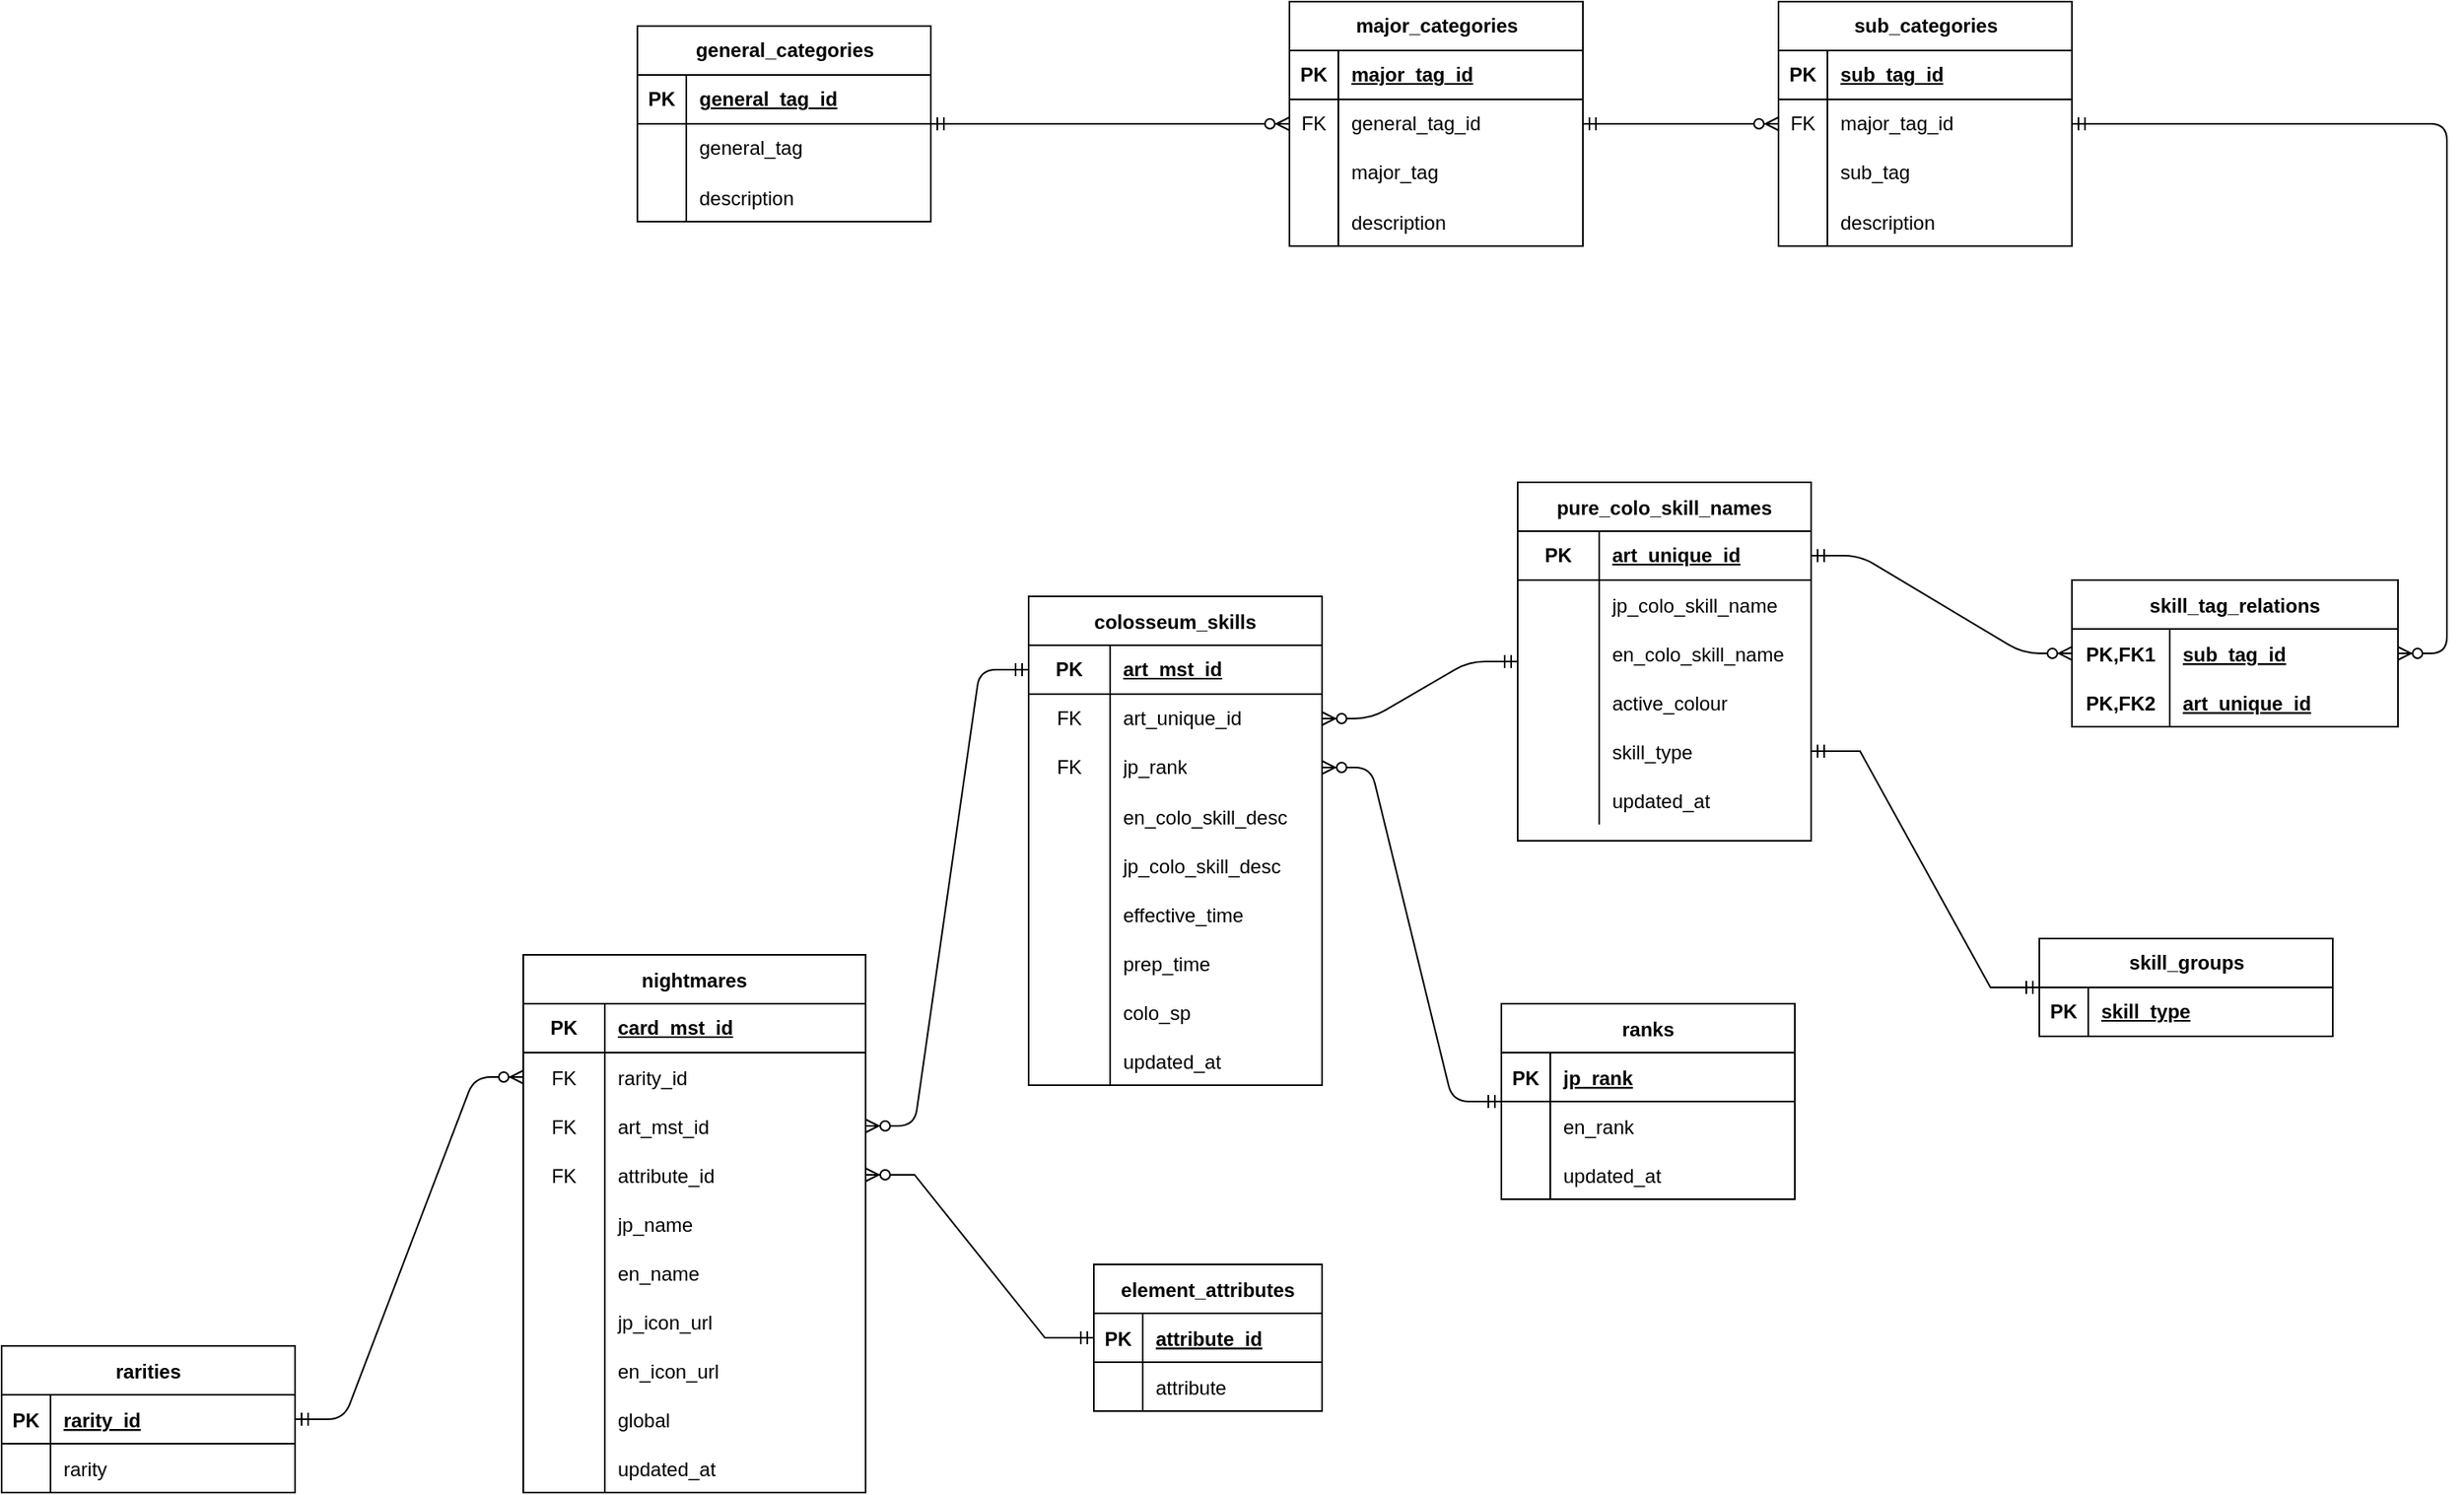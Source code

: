 <mxfile version="21.3.3" type="device">
  <diagram id="wpCMQ-WfdFT2mB1zbhHd" name="Page-1">
    <mxGraphModel dx="2037" dy="1897" grid="1" gridSize="10" guides="1" tooltips="1" connect="1" arrows="1" fold="1" page="1" pageScale="1" pageWidth="850" pageHeight="1100" math="0" shadow="0">
      <root>
        <mxCell id="0" />
        <mxCell id="1" parent="0" />
        <mxCell id="XLu-fi0Ga7GcABhSvW0O-1" value="colosseum_skills" style="shape=table;startSize=30;container=1;collapsible=1;childLayout=tableLayout;fixedRows=1;rowLines=0;fontStyle=1;align=center;resizeLast=1;" parent="1" vertex="1">
          <mxGeometry x="690" y="-440" width="180" height="300" as="geometry" />
        </mxCell>
        <mxCell id="hcIT6RSWGBVdwTrndITN-65" value="" style="shape=tableRow;horizontal=0;startSize=0;swimlaneHead=0;swimlaneBody=0;fillColor=none;collapsible=0;dropTarget=0;points=[[0,0.5],[1,0.5]];portConstraint=eastwest;top=0;left=0;right=0;bottom=1;" vertex="1" parent="XLu-fi0Ga7GcABhSvW0O-1">
          <mxGeometry y="30" width="180" height="30" as="geometry" />
        </mxCell>
        <mxCell id="hcIT6RSWGBVdwTrndITN-66" value="PK" style="shape=partialRectangle;connectable=0;fillColor=none;top=0;left=0;bottom=0;right=0;fontStyle=1;overflow=hidden;whiteSpace=wrap;html=1;" vertex="1" parent="hcIT6RSWGBVdwTrndITN-65">
          <mxGeometry width="50" height="30" as="geometry">
            <mxRectangle width="50" height="30" as="alternateBounds" />
          </mxGeometry>
        </mxCell>
        <mxCell id="hcIT6RSWGBVdwTrndITN-67" value="art_mst_id" style="shape=partialRectangle;connectable=0;fillColor=none;top=0;left=0;bottom=0;right=0;align=left;spacingLeft=6;fontStyle=5;overflow=hidden;whiteSpace=wrap;html=1;" vertex="1" parent="hcIT6RSWGBVdwTrndITN-65">
          <mxGeometry x="50" width="130" height="30" as="geometry">
            <mxRectangle width="130" height="30" as="alternateBounds" />
          </mxGeometry>
        </mxCell>
        <mxCell id="hcIT6RSWGBVdwTrndITN-106" value="" style="shape=tableRow;horizontal=0;startSize=0;swimlaneHead=0;swimlaneBody=0;fillColor=none;collapsible=0;dropTarget=0;points=[[0,0.5],[1,0.5]];portConstraint=eastwest;top=0;left=0;right=0;bottom=0;" vertex="1" parent="XLu-fi0Ga7GcABhSvW0O-1">
          <mxGeometry y="60" width="180" height="30" as="geometry" />
        </mxCell>
        <mxCell id="hcIT6RSWGBVdwTrndITN-107" value="FK" style="shape=partialRectangle;connectable=0;fillColor=none;top=0;left=0;bottom=0;right=0;fontStyle=0;overflow=hidden;whiteSpace=wrap;html=1;" vertex="1" parent="hcIT6RSWGBVdwTrndITN-106">
          <mxGeometry width="50" height="30" as="geometry">
            <mxRectangle width="50" height="30" as="alternateBounds" />
          </mxGeometry>
        </mxCell>
        <mxCell id="hcIT6RSWGBVdwTrndITN-108" value="art_unique_id" style="shape=partialRectangle;connectable=0;fillColor=none;top=0;left=0;bottom=0;right=0;align=left;spacingLeft=6;fontStyle=0;overflow=hidden;whiteSpace=wrap;html=1;" vertex="1" parent="hcIT6RSWGBVdwTrndITN-106">
          <mxGeometry x="50" width="130" height="30" as="geometry">
            <mxRectangle width="130" height="30" as="alternateBounds" />
          </mxGeometry>
        </mxCell>
        <mxCell id="hcIT6RSWGBVdwTrndITN-109" value="" style="shape=tableRow;horizontal=0;startSize=0;swimlaneHead=0;swimlaneBody=0;fillColor=none;collapsible=0;dropTarget=0;points=[[0,0.5],[1,0.5]];portConstraint=eastwest;top=0;left=0;right=0;bottom=0;" vertex="1" parent="XLu-fi0Ga7GcABhSvW0O-1">
          <mxGeometry y="90" width="180" height="30" as="geometry" />
        </mxCell>
        <mxCell id="hcIT6RSWGBVdwTrndITN-110" value="FK" style="shape=partialRectangle;connectable=0;fillColor=none;top=0;left=0;bottom=0;right=0;fontStyle=0;overflow=hidden;whiteSpace=wrap;html=1;" vertex="1" parent="hcIT6RSWGBVdwTrndITN-109">
          <mxGeometry width="50" height="30" as="geometry">
            <mxRectangle width="50" height="30" as="alternateBounds" />
          </mxGeometry>
        </mxCell>
        <mxCell id="hcIT6RSWGBVdwTrndITN-111" value="jp_rank" style="shape=partialRectangle;connectable=0;fillColor=none;top=0;left=0;bottom=0;right=0;align=left;spacingLeft=6;fontStyle=0;overflow=hidden;whiteSpace=wrap;html=1;" vertex="1" parent="hcIT6RSWGBVdwTrndITN-109">
          <mxGeometry x="50" width="130" height="30" as="geometry">
            <mxRectangle width="130" height="30" as="alternateBounds" />
          </mxGeometry>
        </mxCell>
        <mxCell id="HWZdlvp0xTMX7JYp3wMG-40" value="" style="shape=partialRectangle;collapsible=0;dropTarget=0;pointerEvents=0;fillColor=none;top=0;left=0;bottom=0;right=0;points=[[0,0.5],[1,0.5]];portConstraint=eastwest;" parent="XLu-fi0Ga7GcABhSvW0O-1" vertex="1">
          <mxGeometry y="120" width="180" height="30" as="geometry" />
        </mxCell>
        <mxCell id="HWZdlvp0xTMX7JYp3wMG-41" value="" style="shape=partialRectangle;connectable=0;fillColor=none;top=0;left=0;bottom=0;right=0;editable=1;overflow=hidden;" parent="HWZdlvp0xTMX7JYp3wMG-40" vertex="1">
          <mxGeometry width="50" height="30" as="geometry">
            <mxRectangle width="50" height="30" as="alternateBounds" />
          </mxGeometry>
        </mxCell>
        <mxCell id="HWZdlvp0xTMX7JYp3wMG-42" value="en_colo_skill_desc" style="shape=partialRectangle;connectable=0;fillColor=none;top=0;left=0;bottom=0;right=0;align=left;spacingLeft=6;overflow=hidden;" parent="HWZdlvp0xTMX7JYp3wMG-40" vertex="1">
          <mxGeometry x="50" width="130" height="30" as="geometry">
            <mxRectangle width="130" height="30" as="alternateBounds" />
          </mxGeometry>
        </mxCell>
        <mxCell id="XLu-fi0Ga7GcABhSvW0O-5" value="" style="shape=tableRow;horizontal=0;startSize=0;swimlaneHead=0;swimlaneBody=0;fillColor=none;collapsible=0;dropTarget=0;points=[[0,0.5],[1,0.5]];portConstraint=eastwest;top=0;left=0;right=0;bottom=0;" parent="XLu-fi0Ga7GcABhSvW0O-1" vertex="1">
          <mxGeometry y="150" width="180" height="30" as="geometry" />
        </mxCell>
        <mxCell id="XLu-fi0Ga7GcABhSvW0O-6" value="" style="shape=partialRectangle;connectable=0;fillColor=none;top=0;left=0;bottom=0;right=0;editable=1;overflow=hidden;" parent="XLu-fi0Ga7GcABhSvW0O-5" vertex="1">
          <mxGeometry width="50" height="30" as="geometry">
            <mxRectangle width="50" height="30" as="alternateBounds" />
          </mxGeometry>
        </mxCell>
        <mxCell id="XLu-fi0Ga7GcABhSvW0O-7" value="jp_colo_skill_desc" style="shape=partialRectangle;connectable=0;fillColor=none;top=0;left=0;bottom=0;right=0;align=left;spacingLeft=6;overflow=hidden;" parent="XLu-fi0Ga7GcABhSvW0O-5" vertex="1">
          <mxGeometry x="50" width="130" height="30" as="geometry">
            <mxRectangle width="130" height="30" as="alternateBounds" />
          </mxGeometry>
        </mxCell>
        <mxCell id="XLu-fi0Ga7GcABhSvW0O-11" value="" style="shape=tableRow;horizontal=0;startSize=0;swimlaneHead=0;swimlaneBody=0;fillColor=none;collapsible=0;dropTarget=0;points=[[0,0.5],[1,0.5]];portConstraint=eastwest;top=0;left=0;right=0;bottom=0;" parent="XLu-fi0Ga7GcABhSvW0O-1" vertex="1">
          <mxGeometry y="180" width="180" height="30" as="geometry" />
        </mxCell>
        <mxCell id="XLu-fi0Ga7GcABhSvW0O-12" value="" style="shape=partialRectangle;connectable=0;fillColor=none;top=0;left=0;bottom=0;right=0;editable=1;overflow=hidden;" parent="XLu-fi0Ga7GcABhSvW0O-11" vertex="1">
          <mxGeometry width="50" height="30" as="geometry">
            <mxRectangle width="50" height="30" as="alternateBounds" />
          </mxGeometry>
        </mxCell>
        <mxCell id="XLu-fi0Ga7GcABhSvW0O-13" value="effective_time" style="shape=partialRectangle;connectable=0;fillColor=none;top=0;left=0;bottom=0;right=0;align=left;spacingLeft=6;overflow=hidden;" parent="XLu-fi0Ga7GcABhSvW0O-11" vertex="1">
          <mxGeometry x="50" width="130" height="30" as="geometry">
            <mxRectangle width="130" height="30" as="alternateBounds" />
          </mxGeometry>
        </mxCell>
        <mxCell id="XLu-fi0Ga7GcABhSvW0O-8" value="" style="shape=tableRow;horizontal=0;startSize=0;swimlaneHead=0;swimlaneBody=0;fillColor=none;collapsible=0;dropTarget=0;points=[[0,0.5],[1,0.5]];portConstraint=eastwest;top=0;left=0;right=0;bottom=0;" parent="XLu-fi0Ga7GcABhSvW0O-1" vertex="1">
          <mxGeometry y="210" width="180" height="30" as="geometry" />
        </mxCell>
        <mxCell id="XLu-fi0Ga7GcABhSvW0O-9" value="" style="shape=partialRectangle;connectable=0;fillColor=none;top=0;left=0;bottom=0;right=0;editable=1;overflow=hidden;" parent="XLu-fi0Ga7GcABhSvW0O-8" vertex="1">
          <mxGeometry width="50" height="30" as="geometry">
            <mxRectangle width="50" height="30" as="alternateBounds" />
          </mxGeometry>
        </mxCell>
        <mxCell id="XLu-fi0Ga7GcABhSvW0O-10" value="prep_time" style="shape=partialRectangle;connectable=0;fillColor=none;top=0;left=0;bottom=0;right=0;align=left;spacingLeft=6;overflow=hidden;" parent="XLu-fi0Ga7GcABhSvW0O-8" vertex="1">
          <mxGeometry x="50" width="130" height="30" as="geometry">
            <mxRectangle width="130" height="30" as="alternateBounds" />
          </mxGeometry>
        </mxCell>
        <mxCell id="XLu-fi0Ga7GcABhSvW0O-70" value="" style="shape=tableRow;horizontal=0;startSize=0;swimlaneHead=0;swimlaneBody=0;fillColor=none;collapsible=0;dropTarget=0;points=[[0,0.5],[1,0.5]];portConstraint=eastwest;top=0;left=0;right=0;bottom=0;" parent="XLu-fi0Ga7GcABhSvW0O-1" vertex="1">
          <mxGeometry y="240" width="180" height="30" as="geometry" />
        </mxCell>
        <mxCell id="XLu-fi0Ga7GcABhSvW0O-71" value="" style="shape=partialRectangle;connectable=0;fillColor=none;top=0;left=0;bottom=0;right=0;editable=1;overflow=hidden;" parent="XLu-fi0Ga7GcABhSvW0O-70" vertex="1">
          <mxGeometry width="50" height="30" as="geometry">
            <mxRectangle width="50" height="30" as="alternateBounds" />
          </mxGeometry>
        </mxCell>
        <mxCell id="XLu-fi0Ga7GcABhSvW0O-72" value="colo_sp" style="shape=partialRectangle;connectable=0;fillColor=none;top=0;left=0;bottom=0;right=0;align=left;spacingLeft=6;overflow=hidden;" parent="XLu-fi0Ga7GcABhSvW0O-70" vertex="1">
          <mxGeometry x="50" width="130" height="30" as="geometry">
            <mxRectangle width="130" height="30" as="alternateBounds" />
          </mxGeometry>
        </mxCell>
        <mxCell id="hcIT6RSWGBVdwTrndITN-122" value="" style="shape=tableRow;horizontal=0;startSize=0;swimlaneHead=0;swimlaneBody=0;fillColor=none;collapsible=0;dropTarget=0;points=[[0,0.5],[1,0.5]];portConstraint=eastwest;top=0;left=0;right=0;bottom=0;" vertex="1" parent="XLu-fi0Ga7GcABhSvW0O-1">
          <mxGeometry y="270" width="180" height="30" as="geometry" />
        </mxCell>
        <mxCell id="hcIT6RSWGBVdwTrndITN-123" value="" style="shape=partialRectangle;connectable=0;fillColor=none;top=0;left=0;bottom=0;right=0;editable=1;overflow=hidden;" vertex="1" parent="hcIT6RSWGBVdwTrndITN-122">
          <mxGeometry width="50" height="30" as="geometry">
            <mxRectangle width="50" height="30" as="alternateBounds" />
          </mxGeometry>
        </mxCell>
        <mxCell id="hcIT6RSWGBVdwTrndITN-124" value="updated_at" style="shape=partialRectangle;connectable=0;fillColor=none;top=0;left=0;bottom=0;right=0;align=left;spacingLeft=6;overflow=hidden;" vertex="1" parent="hcIT6RSWGBVdwTrndITN-122">
          <mxGeometry x="50" width="130" height="30" as="geometry">
            <mxRectangle width="130" height="30" as="alternateBounds" />
          </mxGeometry>
        </mxCell>
        <mxCell id="XLu-fi0Ga7GcABhSvW0O-66" value="nightmares" style="shape=table;startSize=30;container=1;collapsible=1;childLayout=tableLayout;fixedRows=1;rowLines=0;fontStyle=1;align=center;resizeLast=1;" parent="1" vertex="1">
          <mxGeometry x="380" y="-220" width="210" height="330" as="geometry" />
        </mxCell>
        <mxCell id="hcIT6RSWGBVdwTrndITN-68" value="" style="shape=tableRow;horizontal=0;startSize=0;swimlaneHead=0;swimlaneBody=0;fillColor=none;collapsible=0;dropTarget=0;points=[[0,0.5],[1,0.5]];portConstraint=eastwest;top=0;left=0;right=0;bottom=1;" vertex="1" parent="XLu-fi0Ga7GcABhSvW0O-66">
          <mxGeometry y="30" width="210" height="30" as="geometry" />
        </mxCell>
        <mxCell id="hcIT6RSWGBVdwTrndITN-69" value="PK" style="shape=partialRectangle;connectable=0;fillColor=none;top=0;left=0;bottom=0;right=0;fontStyle=1;overflow=hidden;whiteSpace=wrap;html=1;" vertex="1" parent="hcIT6RSWGBVdwTrndITN-68">
          <mxGeometry width="50" height="30" as="geometry">
            <mxRectangle width="50" height="30" as="alternateBounds" />
          </mxGeometry>
        </mxCell>
        <mxCell id="hcIT6RSWGBVdwTrndITN-70" value="card_mst_id" style="shape=partialRectangle;connectable=0;fillColor=none;top=0;left=0;bottom=0;right=0;align=left;spacingLeft=6;fontStyle=5;overflow=hidden;whiteSpace=wrap;html=1;" vertex="1" parent="hcIT6RSWGBVdwTrndITN-68">
          <mxGeometry x="50" width="160" height="30" as="geometry">
            <mxRectangle width="160" height="30" as="alternateBounds" />
          </mxGeometry>
        </mxCell>
        <mxCell id="hcIT6RSWGBVdwTrndITN-112" value="" style="shape=tableRow;horizontal=0;startSize=0;swimlaneHead=0;swimlaneBody=0;fillColor=none;collapsible=0;dropTarget=0;points=[[0,0.5],[1,0.5]];portConstraint=eastwest;top=0;left=0;right=0;bottom=0;" vertex="1" parent="XLu-fi0Ga7GcABhSvW0O-66">
          <mxGeometry y="60" width="210" height="30" as="geometry" />
        </mxCell>
        <mxCell id="hcIT6RSWGBVdwTrndITN-113" value="FK" style="shape=partialRectangle;connectable=0;fillColor=none;top=0;left=0;bottom=0;right=0;fontStyle=0;overflow=hidden;" vertex="1" parent="hcIT6RSWGBVdwTrndITN-112">
          <mxGeometry width="50" height="30" as="geometry">
            <mxRectangle width="50" height="30" as="alternateBounds" />
          </mxGeometry>
        </mxCell>
        <mxCell id="hcIT6RSWGBVdwTrndITN-114" value="rarity_id" style="shape=partialRectangle;connectable=0;fillColor=none;top=0;left=0;bottom=0;right=0;align=left;spacingLeft=6;fontStyle=0;overflow=hidden;" vertex="1" parent="hcIT6RSWGBVdwTrndITN-112">
          <mxGeometry x="50" width="160" height="30" as="geometry">
            <mxRectangle width="160" height="30" as="alternateBounds" />
          </mxGeometry>
        </mxCell>
        <mxCell id="XLu-fi0Ga7GcABhSvW0O-109" value="" style="shape=tableRow;horizontal=0;startSize=0;swimlaneHead=0;swimlaneBody=0;fillColor=none;collapsible=0;dropTarget=0;points=[[0,0.5],[1,0.5]];portConstraint=eastwest;top=0;left=0;right=0;bottom=0;" parent="XLu-fi0Ga7GcABhSvW0O-66" vertex="1">
          <mxGeometry y="90" width="210" height="30" as="geometry" />
        </mxCell>
        <mxCell id="XLu-fi0Ga7GcABhSvW0O-110" value="FK" style="shape=partialRectangle;connectable=0;fillColor=none;top=0;left=0;bottom=0;right=0;fontStyle=0;overflow=hidden;" parent="XLu-fi0Ga7GcABhSvW0O-109" vertex="1">
          <mxGeometry width="50" height="30" as="geometry">
            <mxRectangle width="50" height="30" as="alternateBounds" />
          </mxGeometry>
        </mxCell>
        <mxCell id="XLu-fi0Ga7GcABhSvW0O-111" value="art_mst_id" style="shape=partialRectangle;connectable=0;fillColor=none;top=0;left=0;bottom=0;right=0;align=left;spacingLeft=6;fontStyle=0;overflow=hidden;" parent="XLu-fi0Ga7GcABhSvW0O-109" vertex="1">
          <mxGeometry x="50" width="160" height="30" as="geometry">
            <mxRectangle width="160" height="30" as="alternateBounds" />
          </mxGeometry>
        </mxCell>
        <mxCell id="XLu-fi0Ga7GcABhSvW0O-100" value="" style="shape=tableRow;horizontal=0;startSize=0;swimlaneHead=0;swimlaneBody=0;fillColor=none;collapsible=0;dropTarget=0;points=[[0,0.5],[1,0.5]];portConstraint=eastwest;top=0;left=0;right=0;bottom=0;" parent="XLu-fi0Ga7GcABhSvW0O-66" vertex="1">
          <mxGeometry y="120" width="210" height="30" as="geometry" />
        </mxCell>
        <mxCell id="XLu-fi0Ga7GcABhSvW0O-101" value="FK" style="shape=partialRectangle;connectable=0;fillColor=none;top=0;left=0;bottom=0;right=0;fontStyle=0;overflow=hidden;" parent="XLu-fi0Ga7GcABhSvW0O-100" vertex="1">
          <mxGeometry width="50" height="30" as="geometry">
            <mxRectangle width="50" height="30" as="alternateBounds" />
          </mxGeometry>
        </mxCell>
        <mxCell id="XLu-fi0Ga7GcABhSvW0O-102" value="attribute_id" style="shape=partialRectangle;connectable=0;fillColor=none;top=0;left=0;bottom=0;right=0;align=left;spacingLeft=6;fontStyle=0;overflow=hidden;" parent="XLu-fi0Ga7GcABhSvW0O-100" vertex="1">
          <mxGeometry x="50" width="160" height="30" as="geometry">
            <mxRectangle width="160" height="30" as="alternateBounds" />
          </mxGeometry>
        </mxCell>
        <mxCell id="hcIT6RSWGBVdwTrndITN-91" value="" style="shape=tableRow;horizontal=0;startSize=0;swimlaneHead=0;swimlaneBody=0;fillColor=none;collapsible=0;dropTarget=0;points=[[0,0.5],[1,0.5]];portConstraint=eastwest;top=0;left=0;right=0;bottom=0;" vertex="1" parent="XLu-fi0Ga7GcABhSvW0O-66">
          <mxGeometry y="150" width="210" height="30" as="geometry" />
        </mxCell>
        <mxCell id="hcIT6RSWGBVdwTrndITN-92" value="" style="shape=partialRectangle;connectable=0;fillColor=none;top=0;left=0;bottom=0;right=0;editable=1;overflow=hidden;" vertex="1" parent="hcIT6RSWGBVdwTrndITN-91">
          <mxGeometry width="50" height="30" as="geometry">
            <mxRectangle width="50" height="30" as="alternateBounds" />
          </mxGeometry>
        </mxCell>
        <mxCell id="hcIT6RSWGBVdwTrndITN-93" value="jp_name" style="shape=partialRectangle;connectable=0;fillColor=none;top=0;left=0;bottom=0;right=0;align=left;spacingLeft=6;overflow=hidden;" vertex="1" parent="hcIT6RSWGBVdwTrndITN-91">
          <mxGeometry x="50" width="160" height="30" as="geometry">
            <mxRectangle width="160" height="30" as="alternateBounds" />
          </mxGeometry>
        </mxCell>
        <mxCell id="hcIT6RSWGBVdwTrndITN-88" value="" style="shape=tableRow;horizontal=0;startSize=0;swimlaneHead=0;swimlaneBody=0;fillColor=none;collapsible=0;dropTarget=0;points=[[0,0.5],[1,0.5]];portConstraint=eastwest;top=0;left=0;right=0;bottom=0;" vertex="1" parent="XLu-fi0Ga7GcABhSvW0O-66">
          <mxGeometry y="180" width="210" height="30" as="geometry" />
        </mxCell>
        <mxCell id="hcIT6RSWGBVdwTrndITN-89" value="" style="shape=partialRectangle;connectable=0;fillColor=none;top=0;left=0;bottom=0;right=0;editable=1;overflow=hidden;" vertex="1" parent="hcIT6RSWGBVdwTrndITN-88">
          <mxGeometry width="50" height="30" as="geometry">
            <mxRectangle width="50" height="30" as="alternateBounds" />
          </mxGeometry>
        </mxCell>
        <mxCell id="hcIT6RSWGBVdwTrndITN-90" value="en_name" style="shape=partialRectangle;connectable=0;fillColor=none;top=0;left=0;bottom=0;right=0;align=left;spacingLeft=6;overflow=hidden;" vertex="1" parent="hcIT6RSWGBVdwTrndITN-88">
          <mxGeometry x="50" width="160" height="30" as="geometry">
            <mxRectangle width="160" height="30" as="alternateBounds" />
          </mxGeometry>
        </mxCell>
        <mxCell id="HWZdlvp0xTMX7JYp3wMG-90" value="" style="shape=partialRectangle;collapsible=0;dropTarget=0;pointerEvents=0;fillColor=none;top=0;left=0;bottom=0;right=0;points=[[0,0.5],[1,0.5]];portConstraint=eastwest;" parent="XLu-fi0Ga7GcABhSvW0O-66" vertex="1">
          <mxGeometry y="210" width="210" height="30" as="geometry" />
        </mxCell>
        <mxCell id="HWZdlvp0xTMX7JYp3wMG-91" value="" style="shape=partialRectangle;connectable=0;fillColor=none;top=0;left=0;bottom=0;right=0;editable=1;overflow=hidden;" parent="HWZdlvp0xTMX7JYp3wMG-90" vertex="1">
          <mxGeometry width="50" height="30" as="geometry">
            <mxRectangle width="50" height="30" as="alternateBounds" />
          </mxGeometry>
        </mxCell>
        <mxCell id="HWZdlvp0xTMX7JYp3wMG-92" value="jp_icon_url" style="shape=partialRectangle;connectable=0;fillColor=none;top=0;left=0;bottom=0;right=0;align=left;spacingLeft=6;overflow=hidden;" parent="HWZdlvp0xTMX7JYp3wMG-90" vertex="1">
          <mxGeometry x="50" width="160" height="30" as="geometry">
            <mxRectangle width="160" height="30" as="alternateBounds" />
          </mxGeometry>
        </mxCell>
        <mxCell id="HWZdlvp0xTMX7JYp3wMG-93" value="" style="shape=partialRectangle;collapsible=0;dropTarget=0;pointerEvents=0;fillColor=none;top=0;left=0;bottom=0;right=0;points=[[0,0.5],[1,0.5]];portConstraint=eastwest;" parent="XLu-fi0Ga7GcABhSvW0O-66" vertex="1">
          <mxGeometry y="240" width="210" height="30" as="geometry" />
        </mxCell>
        <mxCell id="HWZdlvp0xTMX7JYp3wMG-94" value="" style="shape=partialRectangle;connectable=0;fillColor=none;top=0;left=0;bottom=0;right=0;editable=1;overflow=hidden;" parent="HWZdlvp0xTMX7JYp3wMG-93" vertex="1">
          <mxGeometry width="50" height="30" as="geometry">
            <mxRectangle width="50" height="30" as="alternateBounds" />
          </mxGeometry>
        </mxCell>
        <mxCell id="HWZdlvp0xTMX7JYp3wMG-95" value="en_icon_url" style="shape=partialRectangle;connectable=0;fillColor=none;top=0;left=0;bottom=0;right=0;align=left;spacingLeft=6;overflow=hidden;" parent="HWZdlvp0xTMX7JYp3wMG-93" vertex="1">
          <mxGeometry x="50" width="160" height="30" as="geometry">
            <mxRectangle width="160" height="30" as="alternateBounds" />
          </mxGeometry>
        </mxCell>
        <mxCell id="XLu-fi0Ga7GcABhSvW0O-76" value="" style="shape=tableRow;horizontal=0;startSize=0;swimlaneHead=0;swimlaneBody=0;fillColor=none;collapsible=0;dropTarget=0;points=[[0,0.5],[1,0.5]];portConstraint=eastwest;top=0;left=0;right=0;bottom=0;" parent="XLu-fi0Ga7GcABhSvW0O-66" vertex="1">
          <mxGeometry y="270" width="210" height="30" as="geometry" />
        </mxCell>
        <mxCell id="XLu-fi0Ga7GcABhSvW0O-77" value="" style="shape=partialRectangle;connectable=0;fillColor=none;top=0;left=0;bottom=0;right=0;editable=1;overflow=hidden;" parent="XLu-fi0Ga7GcABhSvW0O-76" vertex="1">
          <mxGeometry width="50" height="30" as="geometry">
            <mxRectangle width="50" height="30" as="alternateBounds" />
          </mxGeometry>
        </mxCell>
        <mxCell id="XLu-fi0Ga7GcABhSvW0O-78" value="global" style="shape=partialRectangle;connectable=0;fillColor=none;top=0;left=0;bottom=0;right=0;align=left;spacingLeft=6;overflow=hidden;" parent="XLu-fi0Ga7GcABhSvW0O-76" vertex="1">
          <mxGeometry x="50" width="160" height="30" as="geometry">
            <mxRectangle width="160" height="30" as="alternateBounds" />
          </mxGeometry>
        </mxCell>
        <mxCell id="XLu-fi0Ga7GcABhSvW0O-103" value="" style="shape=tableRow;horizontal=0;startSize=0;swimlaneHead=0;swimlaneBody=0;fillColor=none;collapsible=0;dropTarget=0;points=[[0,0.5],[1,0.5]];portConstraint=eastwest;top=0;left=0;right=0;bottom=0;" parent="XLu-fi0Ga7GcABhSvW0O-66" vertex="1">
          <mxGeometry y="300" width="210" height="30" as="geometry" />
        </mxCell>
        <mxCell id="XLu-fi0Ga7GcABhSvW0O-104" value="" style="shape=partialRectangle;connectable=0;fillColor=none;top=0;left=0;bottom=0;right=0;editable=1;overflow=hidden;" parent="XLu-fi0Ga7GcABhSvW0O-103" vertex="1">
          <mxGeometry width="50" height="30" as="geometry">
            <mxRectangle width="50" height="30" as="alternateBounds" />
          </mxGeometry>
        </mxCell>
        <mxCell id="XLu-fi0Ga7GcABhSvW0O-105" value="updated_at" style="shape=partialRectangle;connectable=0;fillColor=none;top=0;left=0;bottom=0;right=0;align=left;spacingLeft=6;overflow=hidden;" parent="XLu-fi0Ga7GcABhSvW0O-103" vertex="1">
          <mxGeometry x="50" width="160" height="30" as="geometry">
            <mxRectangle width="160" height="30" as="alternateBounds" />
          </mxGeometry>
        </mxCell>
        <mxCell id="XLu-fi0Ga7GcABhSvW0O-79" value="element_attributes" style="shape=table;startSize=30;container=1;collapsible=1;childLayout=tableLayout;fixedRows=1;rowLines=0;fontStyle=1;align=center;resizeLast=1;" parent="1" vertex="1">
          <mxGeometry x="730" y="-30" width="140" height="90" as="geometry" />
        </mxCell>
        <mxCell id="XLu-fi0Ga7GcABhSvW0O-80" value="" style="shape=tableRow;horizontal=0;startSize=0;swimlaneHead=0;swimlaneBody=0;fillColor=none;collapsible=0;dropTarget=0;points=[[0,0.5],[1,0.5]];portConstraint=eastwest;top=0;left=0;right=0;bottom=1;" parent="XLu-fi0Ga7GcABhSvW0O-79" vertex="1">
          <mxGeometry y="30" width="140" height="30" as="geometry" />
        </mxCell>
        <mxCell id="XLu-fi0Ga7GcABhSvW0O-81" value="PK" style="shape=partialRectangle;connectable=0;fillColor=none;top=0;left=0;bottom=0;right=0;fontStyle=1;overflow=hidden;" parent="XLu-fi0Ga7GcABhSvW0O-80" vertex="1">
          <mxGeometry width="30" height="30" as="geometry">
            <mxRectangle width="30" height="30" as="alternateBounds" />
          </mxGeometry>
        </mxCell>
        <mxCell id="XLu-fi0Ga7GcABhSvW0O-82" value="attribute_id" style="shape=partialRectangle;connectable=0;fillColor=none;top=0;left=0;bottom=0;right=0;align=left;spacingLeft=6;fontStyle=5;overflow=hidden;" parent="XLu-fi0Ga7GcABhSvW0O-80" vertex="1">
          <mxGeometry x="30" width="110" height="30" as="geometry">
            <mxRectangle width="110" height="30" as="alternateBounds" />
          </mxGeometry>
        </mxCell>
        <mxCell id="hcIT6RSWGBVdwTrndITN-11" value="" style="shape=tableRow;horizontal=0;startSize=0;swimlaneHead=0;swimlaneBody=0;fillColor=none;collapsible=0;dropTarget=0;points=[[0,0.5],[1,0.5]];portConstraint=eastwest;top=0;left=0;right=0;bottom=0;" vertex="1" parent="XLu-fi0Ga7GcABhSvW0O-79">
          <mxGeometry y="60" width="140" height="30" as="geometry" />
        </mxCell>
        <mxCell id="hcIT6RSWGBVdwTrndITN-12" value="" style="shape=partialRectangle;connectable=0;fillColor=none;top=0;left=0;bottom=0;right=0;editable=1;overflow=hidden;" vertex="1" parent="hcIT6RSWGBVdwTrndITN-11">
          <mxGeometry width="30" height="30" as="geometry">
            <mxRectangle width="30" height="30" as="alternateBounds" />
          </mxGeometry>
        </mxCell>
        <mxCell id="hcIT6RSWGBVdwTrndITN-13" value="attribute" style="shape=partialRectangle;connectable=0;fillColor=none;top=0;left=0;bottom=0;right=0;align=left;spacingLeft=6;overflow=hidden;" vertex="1" parent="hcIT6RSWGBVdwTrndITN-11">
          <mxGeometry x="30" width="110" height="30" as="geometry">
            <mxRectangle width="110" height="30" as="alternateBounds" />
          </mxGeometry>
        </mxCell>
        <mxCell id="XLu-fi0Ga7GcABhSvW0O-108" value="" style="edgeStyle=entityRelationEdgeStyle;fontSize=12;html=1;endArrow=ERzeroToMany;startArrow=ERmandOne;rounded=0;" parent="1" source="XLu-fi0Ga7GcABhSvW0O-79" target="XLu-fi0Ga7GcABhSvW0O-100" edge="1">
          <mxGeometry width="100" height="100" relative="1" as="geometry">
            <mxPoint x="550" y="240" as="sourcePoint" />
            <mxPoint x="650" y="140" as="targetPoint" />
          </mxGeometry>
        </mxCell>
        <mxCell id="HWZdlvp0xTMX7JYp3wMG-1" value="skill_tag_relations" style="shape=table;startSize=30;container=1;collapsible=1;childLayout=tableLayout;fixedRows=1;rowLines=0;fontStyle=1;align=center;resizeLast=1;" parent="1" vertex="1">
          <mxGeometry x="1330" y="-450" width="200" height="90" as="geometry" />
        </mxCell>
        <mxCell id="HWZdlvp0xTMX7JYp3wMG-2" value="" style="shape=partialRectangle;collapsible=0;dropTarget=0;pointerEvents=0;fillColor=none;top=0;left=0;bottom=0;right=0;points=[[0,0.5],[1,0.5]];portConstraint=eastwest;" parent="HWZdlvp0xTMX7JYp3wMG-1" vertex="1">
          <mxGeometry y="30" width="200" height="30" as="geometry" />
        </mxCell>
        <mxCell id="HWZdlvp0xTMX7JYp3wMG-3" value="PK,FK1" style="shape=partialRectangle;connectable=0;fillColor=none;top=0;left=0;bottom=0;right=0;fontStyle=1;overflow=hidden;" parent="HWZdlvp0xTMX7JYp3wMG-2" vertex="1">
          <mxGeometry width="60" height="30" as="geometry">
            <mxRectangle width="60" height="30" as="alternateBounds" />
          </mxGeometry>
        </mxCell>
        <mxCell id="HWZdlvp0xTMX7JYp3wMG-4" value="sub_tag_id" style="shape=partialRectangle;connectable=0;fillColor=none;top=0;left=0;bottom=0;right=0;align=left;spacingLeft=6;fontStyle=5;overflow=hidden;" parent="HWZdlvp0xTMX7JYp3wMG-2" vertex="1">
          <mxGeometry x="60" width="140" height="30" as="geometry">
            <mxRectangle width="140" height="30" as="alternateBounds" />
          </mxGeometry>
        </mxCell>
        <mxCell id="HWZdlvp0xTMX7JYp3wMG-5" value="" style="shape=partialRectangle;collapsible=0;dropTarget=0;pointerEvents=0;fillColor=none;top=0;left=0;bottom=1;right=0;points=[[0,0.5],[1,0.5]];portConstraint=eastwest;" parent="HWZdlvp0xTMX7JYp3wMG-1" vertex="1">
          <mxGeometry y="60" width="200" height="30" as="geometry" />
        </mxCell>
        <mxCell id="HWZdlvp0xTMX7JYp3wMG-6" value="PK,FK2" style="shape=partialRectangle;connectable=0;fillColor=none;top=0;left=0;bottom=0;right=0;fontStyle=1;overflow=hidden;" parent="HWZdlvp0xTMX7JYp3wMG-5" vertex="1">
          <mxGeometry width="60" height="30" as="geometry">
            <mxRectangle width="60" height="30" as="alternateBounds" />
          </mxGeometry>
        </mxCell>
        <mxCell id="HWZdlvp0xTMX7JYp3wMG-7" value="art_unique_id" style="shape=partialRectangle;connectable=0;fillColor=none;top=0;left=0;bottom=0;right=0;align=left;spacingLeft=6;fontStyle=5;overflow=hidden;" parent="HWZdlvp0xTMX7JYp3wMG-5" vertex="1">
          <mxGeometry x="60" width="140" height="30" as="geometry">
            <mxRectangle width="140" height="30" as="alternateBounds" />
          </mxGeometry>
        </mxCell>
        <mxCell id="HWZdlvp0xTMX7JYp3wMG-14" value="ranks" style="shape=table;startSize=30;container=1;collapsible=1;childLayout=tableLayout;fixedRows=1;rowLines=0;fontStyle=1;align=center;resizeLast=1;" parent="1" vertex="1">
          <mxGeometry x="980" y="-190" width="180" height="120" as="geometry" />
        </mxCell>
        <mxCell id="HWZdlvp0xTMX7JYp3wMG-15" value="" style="shape=partialRectangle;collapsible=0;dropTarget=0;pointerEvents=0;fillColor=none;top=0;left=0;bottom=1;right=0;points=[[0,0.5],[1,0.5]];portConstraint=eastwest;" parent="HWZdlvp0xTMX7JYp3wMG-14" vertex="1">
          <mxGeometry y="30" width="180" height="30" as="geometry" />
        </mxCell>
        <mxCell id="HWZdlvp0xTMX7JYp3wMG-16" value="PK" style="shape=partialRectangle;connectable=0;fillColor=none;top=0;left=0;bottom=0;right=0;fontStyle=1;overflow=hidden;" parent="HWZdlvp0xTMX7JYp3wMG-15" vertex="1">
          <mxGeometry width="30" height="30" as="geometry">
            <mxRectangle width="30" height="30" as="alternateBounds" />
          </mxGeometry>
        </mxCell>
        <mxCell id="HWZdlvp0xTMX7JYp3wMG-17" value="jp_rank" style="shape=partialRectangle;connectable=0;fillColor=none;top=0;left=0;bottom=0;right=0;align=left;spacingLeft=6;fontStyle=5;overflow=hidden;" parent="HWZdlvp0xTMX7JYp3wMG-15" vertex="1">
          <mxGeometry x="30" width="150" height="30" as="geometry">
            <mxRectangle width="150" height="30" as="alternateBounds" />
          </mxGeometry>
        </mxCell>
        <mxCell id="HWZdlvp0xTMX7JYp3wMG-18" value="" style="shape=partialRectangle;collapsible=0;dropTarget=0;pointerEvents=0;fillColor=none;top=0;left=0;bottom=0;right=0;points=[[0,0.5],[1,0.5]];portConstraint=eastwest;" parent="HWZdlvp0xTMX7JYp3wMG-14" vertex="1">
          <mxGeometry y="60" width="180" height="30" as="geometry" />
        </mxCell>
        <mxCell id="HWZdlvp0xTMX7JYp3wMG-19" value="" style="shape=partialRectangle;connectable=0;fillColor=none;top=0;left=0;bottom=0;right=0;editable=1;overflow=hidden;" parent="HWZdlvp0xTMX7JYp3wMG-18" vertex="1">
          <mxGeometry width="30" height="30" as="geometry">
            <mxRectangle width="30" height="30" as="alternateBounds" />
          </mxGeometry>
        </mxCell>
        <mxCell id="HWZdlvp0xTMX7JYp3wMG-20" value="en_rank" style="shape=partialRectangle;connectable=0;fillColor=none;top=0;left=0;bottom=0;right=0;align=left;spacingLeft=6;overflow=hidden;" parent="HWZdlvp0xTMX7JYp3wMG-18" vertex="1">
          <mxGeometry x="30" width="150" height="30" as="geometry">
            <mxRectangle width="150" height="30" as="alternateBounds" />
          </mxGeometry>
        </mxCell>
        <mxCell id="hcIT6RSWGBVdwTrndITN-53" value="" style="shape=tableRow;horizontal=0;startSize=0;swimlaneHead=0;swimlaneBody=0;fillColor=none;collapsible=0;dropTarget=0;points=[[0,0.5],[1,0.5]];portConstraint=eastwest;top=0;left=0;right=0;bottom=0;" vertex="1" parent="HWZdlvp0xTMX7JYp3wMG-14">
          <mxGeometry y="90" width="180" height="30" as="geometry" />
        </mxCell>
        <mxCell id="hcIT6RSWGBVdwTrndITN-54" value="" style="shape=partialRectangle;connectable=0;fillColor=none;top=0;left=0;bottom=0;right=0;editable=1;overflow=hidden;" vertex="1" parent="hcIT6RSWGBVdwTrndITN-53">
          <mxGeometry width="30" height="30" as="geometry">
            <mxRectangle width="30" height="30" as="alternateBounds" />
          </mxGeometry>
        </mxCell>
        <mxCell id="hcIT6RSWGBVdwTrndITN-55" value="updated_at" style="shape=partialRectangle;connectable=0;fillColor=none;top=0;left=0;bottom=0;right=0;align=left;spacingLeft=6;overflow=hidden;" vertex="1" parent="hcIT6RSWGBVdwTrndITN-53">
          <mxGeometry x="30" width="150" height="30" as="geometry">
            <mxRectangle width="150" height="30" as="alternateBounds" />
          </mxGeometry>
        </mxCell>
        <mxCell id="HWZdlvp0xTMX7JYp3wMG-27" value="rarities" style="shape=table;startSize=30;container=1;collapsible=1;childLayout=tableLayout;fixedRows=1;rowLines=0;fontStyle=1;align=center;resizeLast=1;" parent="1" vertex="1">
          <mxGeometry x="60" y="20" width="180" height="90" as="geometry" />
        </mxCell>
        <mxCell id="HWZdlvp0xTMX7JYp3wMG-28" value="" style="shape=partialRectangle;collapsible=0;dropTarget=0;pointerEvents=0;fillColor=none;top=0;left=0;bottom=1;right=0;points=[[0,0.5],[1,0.5]];portConstraint=eastwest;" parent="HWZdlvp0xTMX7JYp3wMG-27" vertex="1">
          <mxGeometry y="30" width="180" height="30" as="geometry" />
        </mxCell>
        <mxCell id="HWZdlvp0xTMX7JYp3wMG-29" value="PK" style="shape=partialRectangle;connectable=0;fillColor=none;top=0;left=0;bottom=0;right=0;fontStyle=1;overflow=hidden;" parent="HWZdlvp0xTMX7JYp3wMG-28" vertex="1">
          <mxGeometry width="30" height="30" as="geometry">
            <mxRectangle width="30" height="30" as="alternateBounds" />
          </mxGeometry>
        </mxCell>
        <mxCell id="HWZdlvp0xTMX7JYp3wMG-30" value="rarity_id" style="shape=partialRectangle;connectable=0;fillColor=none;top=0;left=0;bottom=0;right=0;align=left;spacingLeft=6;fontStyle=5;overflow=hidden;" parent="HWZdlvp0xTMX7JYp3wMG-28" vertex="1">
          <mxGeometry x="30" width="150" height="30" as="geometry">
            <mxRectangle width="150" height="30" as="alternateBounds" />
          </mxGeometry>
        </mxCell>
        <mxCell id="HWZdlvp0xTMX7JYp3wMG-31" value="" style="shape=partialRectangle;collapsible=0;dropTarget=0;pointerEvents=0;fillColor=none;top=0;left=0;bottom=0;right=0;points=[[0,0.5],[1,0.5]];portConstraint=eastwest;" parent="HWZdlvp0xTMX7JYp3wMG-27" vertex="1">
          <mxGeometry y="60" width="180" height="30" as="geometry" />
        </mxCell>
        <mxCell id="HWZdlvp0xTMX7JYp3wMG-32" value="" style="shape=partialRectangle;connectable=0;fillColor=none;top=0;left=0;bottom=0;right=0;editable=1;overflow=hidden;" parent="HWZdlvp0xTMX7JYp3wMG-31" vertex="1">
          <mxGeometry width="30" height="30" as="geometry">
            <mxRectangle width="30" height="30" as="alternateBounds" />
          </mxGeometry>
        </mxCell>
        <mxCell id="HWZdlvp0xTMX7JYp3wMG-33" value="rarity" style="shape=partialRectangle;connectable=0;fillColor=none;top=0;left=0;bottom=0;right=0;align=left;spacingLeft=6;overflow=hidden;" parent="HWZdlvp0xTMX7JYp3wMG-31" vertex="1">
          <mxGeometry x="30" width="150" height="30" as="geometry">
            <mxRectangle width="150" height="30" as="alternateBounds" />
          </mxGeometry>
        </mxCell>
        <mxCell id="HWZdlvp0xTMX7JYp3wMG-49" value="" style="edgeStyle=entityRelationEdgeStyle;fontSize=12;html=1;endArrow=ERzeroToMany;startArrow=ERmandOne;" parent="1" source="HWZdlvp0xTMX7JYp3wMG-14" target="hcIT6RSWGBVdwTrndITN-109" edge="1">
          <mxGeometry width="100" height="100" relative="1" as="geometry">
            <mxPoint x="370" y="40" as="sourcePoint" />
            <mxPoint x="470" y="-60" as="targetPoint" />
          </mxGeometry>
        </mxCell>
        <mxCell id="HWZdlvp0xTMX7JYp3wMG-50" value="" style="edgeStyle=entityRelationEdgeStyle;fontSize=12;html=1;endArrow=ERzeroToMany;startArrow=ERmandOne;" parent="1" source="HWZdlvp0xTMX7JYp3wMG-27" target="hcIT6RSWGBVdwTrndITN-112" edge="1">
          <mxGeometry width="100" height="100" relative="1" as="geometry">
            <mxPoint x="370" y="40" as="sourcePoint" />
            <mxPoint x="470" y="-60" as="targetPoint" />
          </mxGeometry>
        </mxCell>
        <mxCell id="HWZdlvp0xTMX7JYp3wMG-58" value="" style="edgeStyle=entityRelationEdgeStyle;fontSize=12;html=1;endArrow=ERzeroToMany;startArrow=ERmandOne;" parent="1" source="hcIT6RSWGBVdwTrndITN-65" target="XLu-fi0Ga7GcABhSvW0O-109" edge="1">
          <mxGeometry width="100" height="100" relative="1" as="geometry">
            <mxPoint x="710" y="-40" as="sourcePoint" />
            <mxPoint x="590" y="-145.0" as="targetPoint" />
          </mxGeometry>
        </mxCell>
        <mxCell id="HWZdlvp0xTMX7JYp3wMG-59" value="pure_colo_skill_names" style="shape=table;startSize=30;container=1;collapsible=1;childLayout=tableLayout;fixedRows=1;rowLines=0;fontStyle=1;align=center;resizeLast=1;" parent="1" vertex="1">
          <mxGeometry x="990" y="-510" width="180" height="220" as="geometry" />
        </mxCell>
        <mxCell id="hcIT6RSWGBVdwTrndITN-71" value="" style="shape=tableRow;horizontal=0;startSize=0;swimlaneHead=0;swimlaneBody=0;fillColor=none;collapsible=0;dropTarget=0;points=[[0,0.5],[1,0.5]];portConstraint=eastwest;top=0;left=0;right=0;bottom=1;" vertex="1" parent="HWZdlvp0xTMX7JYp3wMG-59">
          <mxGeometry y="30" width="180" height="30" as="geometry" />
        </mxCell>
        <mxCell id="hcIT6RSWGBVdwTrndITN-72" value="PK" style="shape=partialRectangle;connectable=0;fillColor=none;top=0;left=0;bottom=0;right=0;fontStyle=1;overflow=hidden;whiteSpace=wrap;html=1;" vertex="1" parent="hcIT6RSWGBVdwTrndITN-71">
          <mxGeometry width="50" height="30" as="geometry">
            <mxRectangle width="50" height="30" as="alternateBounds" />
          </mxGeometry>
        </mxCell>
        <mxCell id="hcIT6RSWGBVdwTrndITN-73" value="art_unique_id" style="shape=partialRectangle;connectable=0;fillColor=none;top=0;left=0;bottom=0;right=0;align=left;spacingLeft=6;fontStyle=5;overflow=hidden;whiteSpace=wrap;html=1;" vertex="1" parent="hcIT6RSWGBVdwTrndITN-71">
          <mxGeometry x="50" width="130" height="30" as="geometry">
            <mxRectangle width="130" height="30" as="alternateBounds" />
          </mxGeometry>
        </mxCell>
        <mxCell id="hcIT6RSWGBVdwTrndITN-103" value="" style="shape=tableRow;horizontal=0;startSize=0;swimlaneHead=0;swimlaneBody=0;fillColor=none;collapsible=0;dropTarget=0;points=[[0,0.5],[1,0.5]];portConstraint=eastwest;top=0;left=0;right=0;bottom=0;" vertex="1" parent="HWZdlvp0xTMX7JYp3wMG-59">
          <mxGeometry y="60" width="180" height="30" as="geometry" />
        </mxCell>
        <mxCell id="hcIT6RSWGBVdwTrndITN-104" value="" style="shape=partialRectangle;connectable=0;fillColor=none;top=0;left=0;bottom=0;right=0;editable=1;overflow=hidden;" vertex="1" parent="hcIT6RSWGBVdwTrndITN-103">
          <mxGeometry width="50" height="30" as="geometry">
            <mxRectangle width="50" height="30" as="alternateBounds" />
          </mxGeometry>
        </mxCell>
        <mxCell id="hcIT6RSWGBVdwTrndITN-105" value="jp_colo_skill_name" style="shape=partialRectangle;connectable=0;fillColor=none;top=0;left=0;bottom=0;right=0;align=left;spacingLeft=6;overflow=hidden;" vertex="1" parent="hcIT6RSWGBVdwTrndITN-103">
          <mxGeometry x="50" width="130" height="30" as="geometry">
            <mxRectangle width="130" height="30" as="alternateBounds" />
          </mxGeometry>
        </mxCell>
        <mxCell id="HWZdlvp0xTMX7JYp3wMG-78" value="" style="shape=partialRectangle;collapsible=0;dropTarget=0;pointerEvents=0;fillColor=none;top=0;left=0;bottom=0;right=0;points=[[0,0.5],[1,0.5]];portConstraint=eastwest;" parent="HWZdlvp0xTMX7JYp3wMG-59" vertex="1">
          <mxGeometry y="90" width="180" height="30" as="geometry" />
        </mxCell>
        <mxCell id="HWZdlvp0xTMX7JYp3wMG-79" value="" style="shape=partialRectangle;connectable=0;fillColor=none;top=0;left=0;bottom=0;right=0;editable=1;overflow=hidden;" parent="HWZdlvp0xTMX7JYp3wMG-78" vertex="1">
          <mxGeometry width="50" height="30" as="geometry">
            <mxRectangle width="50" height="30" as="alternateBounds" />
          </mxGeometry>
        </mxCell>
        <mxCell id="HWZdlvp0xTMX7JYp3wMG-80" value="en_colo_skill_name" style="shape=partialRectangle;connectable=0;fillColor=none;top=0;left=0;bottom=0;right=0;align=left;spacingLeft=6;overflow=hidden;" parent="HWZdlvp0xTMX7JYp3wMG-78" vertex="1">
          <mxGeometry x="50" width="130" height="30" as="geometry">
            <mxRectangle width="130" height="30" as="alternateBounds" />
          </mxGeometry>
        </mxCell>
        <mxCell id="hcIT6RSWGBVdwTrndITN-2" value="" style="shape=tableRow;horizontal=0;startSize=0;swimlaneHead=0;swimlaneBody=0;fillColor=none;collapsible=0;dropTarget=0;points=[[0,0.5],[1,0.5]];portConstraint=eastwest;top=0;left=0;right=0;bottom=0;" vertex="1" parent="HWZdlvp0xTMX7JYp3wMG-59">
          <mxGeometry y="120" width="180" height="30" as="geometry" />
        </mxCell>
        <mxCell id="hcIT6RSWGBVdwTrndITN-3" value="" style="shape=partialRectangle;connectable=0;fillColor=none;top=0;left=0;bottom=0;right=0;editable=1;overflow=hidden;" vertex="1" parent="hcIT6RSWGBVdwTrndITN-2">
          <mxGeometry width="50" height="30" as="geometry">
            <mxRectangle width="50" height="30" as="alternateBounds" />
          </mxGeometry>
        </mxCell>
        <mxCell id="hcIT6RSWGBVdwTrndITN-4" value="active_colour" style="shape=partialRectangle;connectable=0;fillColor=none;top=0;left=0;bottom=0;right=0;align=left;spacingLeft=6;overflow=hidden;" vertex="1" parent="hcIT6RSWGBVdwTrndITN-2">
          <mxGeometry x="50" width="130" height="30" as="geometry">
            <mxRectangle width="130" height="30" as="alternateBounds" />
          </mxGeometry>
        </mxCell>
        <mxCell id="hcIT6RSWGBVdwTrndITN-5" value="" style="shape=tableRow;horizontal=0;startSize=0;swimlaneHead=0;swimlaneBody=0;fillColor=none;collapsible=0;dropTarget=0;points=[[0,0.5],[1,0.5]];portConstraint=eastwest;top=0;left=0;right=0;bottom=0;" vertex="1" parent="HWZdlvp0xTMX7JYp3wMG-59">
          <mxGeometry y="150" width="180" height="30" as="geometry" />
        </mxCell>
        <mxCell id="hcIT6RSWGBVdwTrndITN-6" value="" style="shape=partialRectangle;connectable=0;fillColor=none;top=0;left=0;bottom=0;right=0;editable=1;overflow=hidden;" vertex="1" parent="hcIT6RSWGBVdwTrndITN-5">
          <mxGeometry width="50" height="30" as="geometry">
            <mxRectangle width="50" height="30" as="alternateBounds" />
          </mxGeometry>
        </mxCell>
        <mxCell id="hcIT6RSWGBVdwTrndITN-7" value="skill_type" style="shape=partialRectangle;connectable=0;fillColor=none;top=0;left=0;bottom=0;right=0;align=left;spacingLeft=6;overflow=hidden;" vertex="1" parent="hcIT6RSWGBVdwTrndITN-5">
          <mxGeometry x="50" width="130" height="30" as="geometry">
            <mxRectangle width="130" height="30" as="alternateBounds" />
          </mxGeometry>
        </mxCell>
        <mxCell id="hcIT6RSWGBVdwTrndITN-8" value="" style="shape=tableRow;horizontal=0;startSize=0;swimlaneHead=0;swimlaneBody=0;fillColor=none;collapsible=0;dropTarget=0;points=[[0,0.5],[1,0.5]];portConstraint=eastwest;top=0;left=0;right=0;bottom=0;" vertex="1" parent="HWZdlvp0xTMX7JYp3wMG-59">
          <mxGeometry y="180" width="180" height="30" as="geometry" />
        </mxCell>
        <mxCell id="hcIT6RSWGBVdwTrndITN-9" value="" style="shape=partialRectangle;connectable=0;fillColor=none;top=0;left=0;bottom=0;right=0;editable=1;overflow=hidden;" vertex="1" parent="hcIT6RSWGBVdwTrndITN-8">
          <mxGeometry width="50" height="30" as="geometry">
            <mxRectangle width="50" height="30" as="alternateBounds" />
          </mxGeometry>
        </mxCell>
        <mxCell id="hcIT6RSWGBVdwTrndITN-10" value="updated_at" style="shape=partialRectangle;connectable=0;fillColor=none;top=0;left=0;bottom=0;right=0;align=left;spacingLeft=6;overflow=hidden;" vertex="1" parent="hcIT6RSWGBVdwTrndITN-8">
          <mxGeometry x="50" width="130" height="30" as="geometry">
            <mxRectangle width="130" height="30" as="alternateBounds" />
          </mxGeometry>
        </mxCell>
        <mxCell id="HWZdlvp0xTMX7JYp3wMG-84" value="" style="edgeStyle=entityRelationEdgeStyle;fontSize=12;html=1;endArrow=ERzeroToMany;startArrow=ERmandOne;" parent="1" source="HWZdlvp0xTMX7JYp3wMG-59" target="hcIT6RSWGBVdwTrndITN-106" edge="1">
          <mxGeometry width="100" height="100" relative="1" as="geometry">
            <mxPoint x="900" y="-490" as="sourcePoint" />
            <mxPoint x="970" y="-360" as="targetPoint" />
          </mxGeometry>
        </mxCell>
        <mxCell id="HWZdlvp0xTMX7JYp3wMG-85" value="" style="edgeStyle=entityRelationEdgeStyle;fontSize=12;html=1;endArrow=ERzeroToMany;startArrow=ERmandOne;" parent="1" source="hcIT6RSWGBVdwTrndITN-40" target="HWZdlvp0xTMX7JYp3wMG-1" edge="1">
          <mxGeometry width="100" height="100" relative="1" as="geometry">
            <mxPoint x="390" y="-280" as="sourcePoint" />
            <mxPoint x="490" y="-380" as="targetPoint" />
          </mxGeometry>
        </mxCell>
        <mxCell id="HWZdlvp0xTMX7JYp3wMG-86" value="" style="edgeStyle=entityRelationEdgeStyle;fontSize=12;html=1;endArrow=ERzeroToMany;startArrow=ERmandOne;" parent="1" source="hcIT6RSWGBVdwTrndITN-71" target="HWZdlvp0xTMX7JYp3wMG-1" edge="1">
          <mxGeometry width="100" height="100" relative="1" as="geometry">
            <mxPoint x="390" y="-280" as="sourcePoint" />
            <mxPoint x="490" y="-380" as="targetPoint" />
          </mxGeometry>
        </mxCell>
        <mxCell id="hcIT6RSWGBVdwTrndITN-14" value="general_categories" style="shape=table;startSize=30;container=1;collapsible=1;childLayout=tableLayout;fixedRows=1;rowLines=0;fontStyle=1;align=center;resizeLast=1;html=1;" vertex="1" parent="1">
          <mxGeometry x="450" y="-790" width="180" height="120" as="geometry" />
        </mxCell>
        <mxCell id="hcIT6RSWGBVdwTrndITN-15" value="" style="shape=tableRow;horizontal=0;startSize=0;swimlaneHead=0;swimlaneBody=0;fillColor=none;collapsible=0;dropTarget=0;points=[[0,0.5],[1,0.5]];portConstraint=eastwest;top=0;left=0;right=0;bottom=1;" vertex="1" parent="hcIT6RSWGBVdwTrndITN-14">
          <mxGeometry y="30" width="180" height="30" as="geometry" />
        </mxCell>
        <mxCell id="hcIT6RSWGBVdwTrndITN-16" value="PK" style="shape=partialRectangle;connectable=0;fillColor=none;top=0;left=0;bottom=0;right=0;fontStyle=1;overflow=hidden;whiteSpace=wrap;html=1;" vertex="1" parent="hcIT6RSWGBVdwTrndITN-15">
          <mxGeometry width="30" height="30" as="geometry">
            <mxRectangle width="30" height="30" as="alternateBounds" />
          </mxGeometry>
        </mxCell>
        <mxCell id="hcIT6RSWGBVdwTrndITN-17" value="general_tag_id" style="shape=partialRectangle;connectable=0;fillColor=none;top=0;left=0;bottom=0;right=0;align=left;spacingLeft=6;fontStyle=5;overflow=hidden;whiteSpace=wrap;html=1;" vertex="1" parent="hcIT6RSWGBVdwTrndITN-15">
          <mxGeometry x="30" width="150" height="30" as="geometry">
            <mxRectangle width="150" height="30" as="alternateBounds" />
          </mxGeometry>
        </mxCell>
        <mxCell id="hcIT6RSWGBVdwTrndITN-18" value="" style="shape=tableRow;horizontal=0;startSize=0;swimlaneHead=0;swimlaneBody=0;fillColor=none;collapsible=0;dropTarget=0;points=[[0,0.5],[1,0.5]];portConstraint=eastwest;top=0;left=0;right=0;bottom=0;" vertex="1" parent="hcIT6RSWGBVdwTrndITN-14">
          <mxGeometry y="60" width="180" height="30" as="geometry" />
        </mxCell>
        <mxCell id="hcIT6RSWGBVdwTrndITN-19" value="" style="shape=partialRectangle;connectable=0;fillColor=none;top=0;left=0;bottom=0;right=0;editable=1;overflow=hidden;whiteSpace=wrap;html=1;" vertex="1" parent="hcIT6RSWGBVdwTrndITN-18">
          <mxGeometry width="30" height="30" as="geometry">
            <mxRectangle width="30" height="30" as="alternateBounds" />
          </mxGeometry>
        </mxCell>
        <mxCell id="hcIT6RSWGBVdwTrndITN-20" value="general_tag" style="shape=partialRectangle;connectable=0;fillColor=none;top=0;left=0;bottom=0;right=0;align=left;spacingLeft=6;overflow=hidden;whiteSpace=wrap;html=1;" vertex="1" parent="hcIT6RSWGBVdwTrndITN-18">
          <mxGeometry x="30" width="150" height="30" as="geometry">
            <mxRectangle width="150" height="30" as="alternateBounds" />
          </mxGeometry>
        </mxCell>
        <mxCell id="hcIT6RSWGBVdwTrndITN-94" value="" style="shape=tableRow;horizontal=0;startSize=0;swimlaneHead=0;swimlaneBody=0;fillColor=none;collapsible=0;dropTarget=0;points=[[0,0.5],[1,0.5]];portConstraint=eastwest;top=0;left=0;right=0;bottom=0;" vertex="1" parent="hcIT6RSWGBVdwTrndITN-14">
          <mxGeometry y="90" width="180" height="30" as="geometry" />
        </mxCell>
        <mxCell id="hcIT6RSWGBVdwTrndITN-95" value="" style="shape=partialRectangle;connectable=0;fillColor=none;top=0;left=0;bottom=0;right=0;editable=1;overflow=hidden;" vertex="1" parent="hcIT6RSWGBVdwTrndITN-94">
          <mxGeometry width="30" height="30" as="geometry">
            <mxRectangle width="30" height="30" as="alternateBounds" />
          </mxGeometry>
        </mxCell>
        <mxCell id="hcIT6RSWGBVdwTrndITN-96" value="description" style="shape=partialRectangle;connectable=0;fillColor=none;top=0;left=0;bottom=0;right=0;align=left;spacingLeft=6;overflow=hidden;" vertex="1" parent="hcIT6RSWGBVdwTrndITN-94">
          <mxGeometry x="30" width="150" height="30" as="geometry">
            <mxRectangle width="150" height="30" as="alternateBounds" />
          </mxGeometry>
        </mxCell>
        <mxCell id="hcIT6RSWGBVdwTrndITN-27" value="major_categories" style="shape=table;startSize=30;container=1;collapsible=1;childLayout=tableLayout;fixedRows=1;rowLines=0;fontStyle=1;align=center;resizeLast=1;html=1;" vertex="1" parent="1">
          <mxGeometry x="850" y="-805" width="180" height="150" as="geometry" />
        </mxCell>
        <mxCell id="hcIT6RSWGBVdwTrndITN-28" value="" style="shape=tableRow;horizontal=0;startSize=0;swimlaneHead=0;swimlaneBody=0;fillColor=none;collapsible=0;dropTarget=0;points=[[0,0.5],[1,0.5]];portConstraint=eastwest;top=0;left=0;right=0;bottom=1;" vertex="1" parent="hcIT6RSWGBVdwTrndITN-27">
          <mxGeometry y="30" width="180" height="30" as="geometry" />
        </mxCell>
        <mxCell id="hcIT6RSWGBVdwTrndITN-29" value="PK" style="shape=partialRectangle;connectable=0;fillColor=none;top=0;left=0;bottom=0;right=0;fontStyle=1;overflow=hidden;whiteSpace=wrap;html=1;" vertex="1" parent="hcIT6RSWGBVdwTrndITN-28">
          <mxGeometry width="30" height="30" as="geometry">
            <mxRectangle width="30" height="30" as="alternateBounds" />
          </mxGeometry>
        </mxCell>
        <mxCell id="hcIT6RSWGBVdwTrndITN-30" value="major_tag_id" style="shape=partialRectangle;connectable=0;fillColor=none;top=0;left=0;bottom=0;right=0;align=left;spacingLeft=6;fontStyle=5;overflow=hidden;whiteSpace=wrap;html=1;" vertex="1" parent="hcIT6RSWGBVdwTrndITN-28">
          <mxGeometry x="30" width="150" height="30" as="geometry">
            <mxRectangle width="150" height="30" as="alternateBounds" />
          </mxGeometry>
        </mxCell>
        <mxCell id="hcIT6RSWGBVdwTrndITN-56" value="" style="shape=tableRow;horizontal=0;startSize=0;swimlaneHead=0;swimlaneBody=0;fillColor=none;collapsible=0;dropTarget=0;points=[[0,0.5],[1,0.5]];portConstraint=eastwest;top=0;left=0;right=0;bottom=0;" vertex="1" parent="hcIT6RSWGBVdwTrndITN-27">
          <mxGeometry y="60" width="180" height="30" as="geometry" />
        </mxCell>
        <mxCell id="hcIT6RSWGBVdwTrndITN-57" value="FK" style="shape=partialRectangle;connectable=0;fillColor=none;top=0;left=0;bottom=0;right=0;fontStyle=0;overflow=hidden;whiteSpace=wrap;html=1;" vertex="1" parent="hcIT6RSWGBVdwTrndITN-56">
          <mxGeometry width="30" height="30" as="geometry">
            <mxRectangle width="30" height="30" as="alternateBounds" />
          </mxGeometry>
        </mxCell>
        <mxCell id="hcIT6RSWGBVdwTrndITN-58" value="general_tag_id" style="shape=partialRectangle;connectable=0;fillColor=none;top=0;left=0;bottom=0;right=0;align=left;spacingLeft=6;fontStyle=0;overflow=hidden;whiteSpace=wrap;html=1;" vertex="1" parent="hcIT6RSWGBVdwTrndITN-56">
          <mxGeometry x="30" width="150" height="30" as="geometry">
            <mxRectangle width="150" height="30" as="alternateBounds" />
          </mxGeometry>
        </mxCell>
        <mxCell id="hcIT6RSWGBVdwTrndITN-31" value="" style="shape=tableRow;horizontal=0;startSize=0;swimlaneHead=0;swimlaneBody=0;fillColor=none;collapsible=0;dropTarget=0;points=[[0,0.5],[1,0.5]];portConstraint=eastwest;top=0;left=0;right=0;bottom=0;" vertex="1" parent="hcIT6RSWGBVdwTrndITN-27">
          <mxGeometry y="90" width="180" height="30" as="geometry" />
        </mxCell>
        <mxCell id="hcIT6RSWGBVdwTrndITN-32" value="" style="shape=partialRectangle;connectable=0;fillColor=none;top=0;left=0;bottom=0;right=0;editable=1;overflow=hidden;whiteSpace=wrap;html=1;" vertex="1" parent="hcIT6RSWGBVdwTrndITN-31">
          <mxGeometry width="30" height="30" as="geometry">
            <mxRectangle width="30" height="30" as="alternateBounds" />
          </mxGeometry>
        </mxCell>
        <mxCell id="hcIT6RSWGBVdwTrndITN-33" value="major_tag" style="shape=partialRectangle;connectable=0;fillColor=none;top=0;left=0;bottom=0;right=0;align=left;spacingLeft=6;overflow=hidden;whiteSpace=wrap;html=1;" vertex="1" parent="hcIT6RSWGBVdwTrndITN-31">
          <mxGeometry x="30" width="150" height="30" as="geometry">
            <mxRectangle width="150" height="30" as="alternateBounds" />
          </mxGeometry>
        </mxCell>
        <mxCell id="hcIT6RSWGBVdwTrndITN-97" value="" style="shape=tableRow;horizontal=0;startSize=0;swimlaneHead=0;swimlaneBody=0;fillColor=none;collapsible=0;dropTarget=0;points=[[0,0.5],[1,0.5]];portConstraint=eastwest;top=0;left=0;right=0;bottom=0;" vertex="1" parent="hcIT6RSWGBVdwTrndITN-27">
          <mxGeometry y="120" width="180" height="30" as="geometry" />
        </mxCell>
        <mxCell id="hcIT6RSWGBVdwTrndITN-98" value="" style="shape=partialRectangle;connectable=0;fillColor=none;top=0;left=0;bottom=0;right=0;editable=1;overflow=hidden;" vertex="1" parent="hcIT6RSWGBVdwTrndITN-97">
          <mxGeometry width="30" height="30" as="geometry">
            <mxRectangle width="30" height="30" as="alternateBounds" />
          </mxGeometry>
        </mxCell>
        <mxCell id="hcIT6RSWGBVdwTrndITN-99" value="description" style="shape=partialRectangle;connectable=0;fillColor=none;top=0;left=0;bottom=0;right=0;align=left;spacingLeft=6;overflow=hidden;" vertex="1" parent="hcIT6RSWGBVdwTrndITN-97">
          <mxGeometry x="30" width="150" height="30" as="geometry">
            <mxRectangle width="150" height="30" as="alternateBounds" />
          </mxGeometry>
        </mxCell>
        <mxCell id="hcIT6RSWGBVdwTrndITN-40" value="sub_categories" style="shape=table;startSize=30;container=1;collapsible=1;childLayout=tableLayout;fixedRows=1;rowLines=0;fontStyle=1;align=center;resizeLast=1;html=1;" vertex="1" parent="1">
          <mxGeometry x="1150" y="-805" width="180" height="150" as="geometry" />
        </mxCell>
        <mxCell id="hcIT6RSWGBVdwTrndITN-41" value="" style="shape=tableRow;horizontal=0;startSize=0;swimlaneHead=0;swimlaneBody=0;fillColor=none;collapsible=0;dropTarget=0;points=[[0,0.5],[1,0.5]];portConstraint=eastwest;top=0;left=0;right=0;bottom=1;" vertex="1" parent="hcIT6RSWGBVdwTrndITN-40">
          <mxGeometry y="30" width="180" height="30" as="geometry" />
        </mxCell>
        <mxCell id="hcIT6RSWGBVdwTrndITN-42" value="PK" style="shape=partialRectangle;connectable=0;fillColor=none;top=0;left=0;bottom=0;right=0;fontStyle=1;overflow=hidden;whiteSpace=wrap;html=1;" vertex="1" parent="hcIT6RSWGBVdwTrndITN-41">
          <mxGeometry width="30" height="30" as="geometry">
            <mxRectangle width="30" height="30" as="alternateBounds" />
          </mxGeometry>
        </mxCell>
        <mxCell id="hcIT6RSWGBVdwTrndITN-43" value="sub_tag_id" style="shape=partialRectangle;connectable=0;fillColor=none;top=0;left=0;bottom=0;right=0;align=left;spacingLeft=6;fontStyle=5;overflow=hidden;whiteSpace=wrap;html=1;" vertex="1" parent="hcIT6RSWGBVdwTrndITN-41">
          <mxGeometry x="30" width="150" height="30" as="geometry">
            <mxRectangle width="150" height="30" as="alternateBounds" />
          </mxGeometry>
        </mxCell>
        <mxCell id="hcIT6RSWGBVdwTrndITN-59" value="" style="shape=tableRow;horizontal=0;startSize=0;swimlaneHead=0;swimlaneBody=0;fillColor=none;collapsible=0;dropTarget=0;points=[[0,0.5],[1,0.5]];portConstraint=eastwest;top=0;left=0;right=0;bottom=0;" vertex="1" parent="hcIT6RSWGBVdwTrndITN-40">
          <mxGeometry y="60" width="180" height="30" as="geometry" />
        </mxCell>
        <mxCell id="hcIT6RSWGBVdwTrndITN-60" value="FK" style="shape=partialRectangle;connectable=0;fillColor=none;top=0;left=0;bottom=0;right=0;fontStyle=0;overflow=hidden;whiteSpace=wrap;html=1;" vertex="1" parent="hcIT6RSWGBVdwTrndITN-59">
          <mxGeometry width="30" height="30" as="geometry">
            <mxRectangle width="30" height="30" as="alternateBounds" />
          </mxGeometry>
        </mxCell>
        <mxCell id="hcIT6RSWGBVdwTrndITN-61" value="major_tag_id" style="shape=partialRectangle;connectable=0;fillColor=none;top=0;left=0;bottom=0;right=0;align=left;spacingLeft=6;fontStyle=0;overflow=hidden;whiteSpace=wrap;html=1;" vertex="1" parent="hcIT6RSWGBVdwTrndITN-59">
          <mxGeometry x="30" width="150" height="30" as="geometry">
            <mxRectangle width="150" height="30" as="alternateBounds" />
          </mxGeometry>
        </mxCell>
        <mxCell id="hcIT6RSWGBVdwTrndITN-44" value="" style="shape=tableRow;horizontal=0;startSize=0;swimlaneHead=0;swimlaneBody=0;fillColor=none;collapsible=0;dropTarget=0;points=[[0,0.5],[1,0.5]];portConstraint=eastwest;top=0;left=0;right=0;bottom=0;" vertex="1" parent="hcIT6RSWGBVdwTrndITN-40">
          <mxGeometry y="90" width="180" height="30" as="geometry" />
        </mxCell>
        <mxCell id="hcIT6RSWGBVdwTrndITN-45" value="" style="shape=partialRectangle;connectable=0;fillColor=none;top=0;left=0;bottom=0;right=0;editable=1;overflow=hidden;whiteSpace=wrap;html=1;" vertex="1" parent="hcIT6RSWGBVdwTrndITN-44">
          <mxGeometry width="30" height="30" as="geometry">
            <mxRectangle width="30" height="30" as="alternateBounds" />
          </mxGeometry>
        </mxCell>
        <mxCell id="hcIT6RSWGBVdwTrndITN-46" value="sub_tag" style="shape=partialRectangle;connectable=0;fillColor=none;top=0;left=0;bottom=0;right=0;align=left;spacingLeft=6;overflow=hidden;whiteSpace=wrap;html=1;" vertex="1" parent="hcIT6RSWGBVdwTrndITN-44">
          <mxGeometry x="30" width="150" height="30" as="geometry">
            <mxRectangle width="150" height="30" as="alternateBounds" />
          </mxGeometry>
        </mxCell>
        <mxCell id="hcIT6RSWGBVdwTrndITN-100" value="" style="shape=tableRow;horizontal=0;startSize=0;swimlaneHead=0;swimlaneBody=0;fillColor=none;collapsible=0;dropTarget=0;points=[[0,0.5],[1,0.5]];portConstraint=eastwest;top=0;left=0;right=0;bottom=0;" vertex="1" parent="hcIT6RSWGBVdwTrndITN-40">
          <mxGeometry y="120" width="180" height="30" as="geometry" />
        </mxCell>
        <mxCell id="hcIT6RSWGBVdwTrndITN-101" value="" style="shape=partialRectangle;connectable=0;fillColor=none;top=0;left=0;bottom=0;right=0;editable=1;overflow=hidden;" vertex="1" parent="hcIT6RSWGBVdwTrndITN-100">
          <mxGeometry width="30" height="30" as="geometry">
            <mxRectangle width="30" height="30" as="alternateBounds" />
          </mxGeometry>
        </mxCell>
        <mxCell id="hcIT6RSWGBVdwTrndITN-102" value="description" style="shape=partialRectangle;connectable=0;fillColor=none;top=0;left=0;bottom=0;right=0;align=left;spacingLeft=6;overflow=hidden;" vertex="1" parent="hcIT6RSWGBVdwTrndITN-100">
          <mxGeometry x="30" width="150" height="30" as="geometry">
            <mxRectangle width="150" height="30" as="alternateBounds" />
          </mxGeometry>
        </mxCell>
        <mxCell id="hcIT6RSWGBVdwTrndITN-63" value="" style="edgeStyle=entityRelationEdgeStyle;fontSize=12;html=1;endArrow=ERzeroToMany;startArrow=ERmandOne;rounded=0;" edge="1" parent="1" source="hcIT6RSWGBVdwTrndITN-14" target="hcIT6RSWGBVdwTrndITN-27">
          <mxGeometry width="100" height="100" relative="1" as="geometry">
            <mxPoint x="610" y="-770" as="sourcePoint" />
            <mxPoint x="710" y="-870" as="targetPoint" />
          </mxGeometry>
        </mxCell>
        <mxCell id="hcIT6RSWGBVdwTrndITN-64" value="" style="edgeStyle=entityRelationEdgeStyle;fontSize=12;html=1;endArrow=ERzeroToMany;startArrow=ERmandOne;rounded=0;" edge="1" parent="1" source="hcIT6RSWGBVdwTrndITN-27" target="hcIT6RSWGBVdwTrndITN-40">
          <mxGeometry width="100" height="100" relative="1" as="geometry">
            <mxPoint x="640" y="-735" as="sourcePoint" />
            <mxPoint x="860" y="-735" as="targetPoint" />
          </mxGeometry>
        </mxCell>
        <mxCell id="hcIT6RSWGBVdwTrndITN-74" value="skill_groups" style="shape=table;startSize=30;container=1;collapsible=1;childLayout=tableLayout;fixedRows=1;rowLines=0;fontStyle=1;align=center;resizeLast=1;html=1;" vertex="1" parent="1">
          <mxGeometry x="1310" y="-230" width="180" height="60" as="geometry" />
        </mxCell>
        <mxCell id="hcIT6RSWGBVdwTrndITN-75" value="" style="shape=tableRow;horizontal=0;startSize=0;swimlaneHead=0;swimlaneBody=0;fillColor=none;collapsible=0;dropTarget=0;points=[[0,0.5],[1,0.5]];portConstraint=eastwest;top=0;left=0;right=0;bottom=1;" vertex="1" parent="hcIT6RSWGBVdwTrndITN-74">
          <mxGeometry y="30" width="180" height="30" as="geometry" />
        </mxCell>
        <mxCell id="hcIT6RSWGBVdwTrndITN-76" value="PK" style="shape=partialRectangle;connectable=0;fillColor=none;top=0;left=0;bottom=0;right=0;fontStyle=1;overflow=hidden;whiteSpace=wrap;html=1;" vertex="1" parent="hcIT6RSWGBVdwTrndITN-75">
          <mxGeometry width="30" height="30" as="geometry">
            <mxRectangle width="30" height="30" as="alternateBounds" />
          </mxGeometry>
        </mxCell>
        <mxCell id="hcIT6RSWGBVdwTrndITN-77" value="skill_type" style="shape=partialRectangle;connectable=0;fillColor=none;top=0;left=0;bottom=0;right=0;align=left;spacingLeft=6;fontStyle=5;overflow=hidden;whiteSpace=wrap;html=1;" vertex="1" parent="hcIT6RSWGBVdwTrndITN-75">
          <mxGeometry x="30" width="150" height="30" as="geometry">
            <mxRectangle width="150" height="30" as="alternateBounds" />
          </mxGeometry>
        </mxCell>
        <mxCell id="hcIT6RSWGBVdwTrndITN-87" value="" style="edgeStyle=entityRelationEdgeStyle;fontSize=12;html=1;endArrow=ERmandOne;startArrow=ERmandOne;rounded=0;" edge="1" parent="1" source="hcIT6RSWGBVdwTrndITN-5" target="hcIT6RSWGBVdwTrndITN-74">
          <mxGeometry width="100" height="100" relative="1" as="geometry">
            <mxPoint x="540" y="-90" as="sourcePoint" />
            <mxPoint x="640" y="-190" as="targetPoint" />
          </mxGeometry>
        </mxCell>
      </root>
    </mxGraphModel>
  </diagram>
</mxfile>
